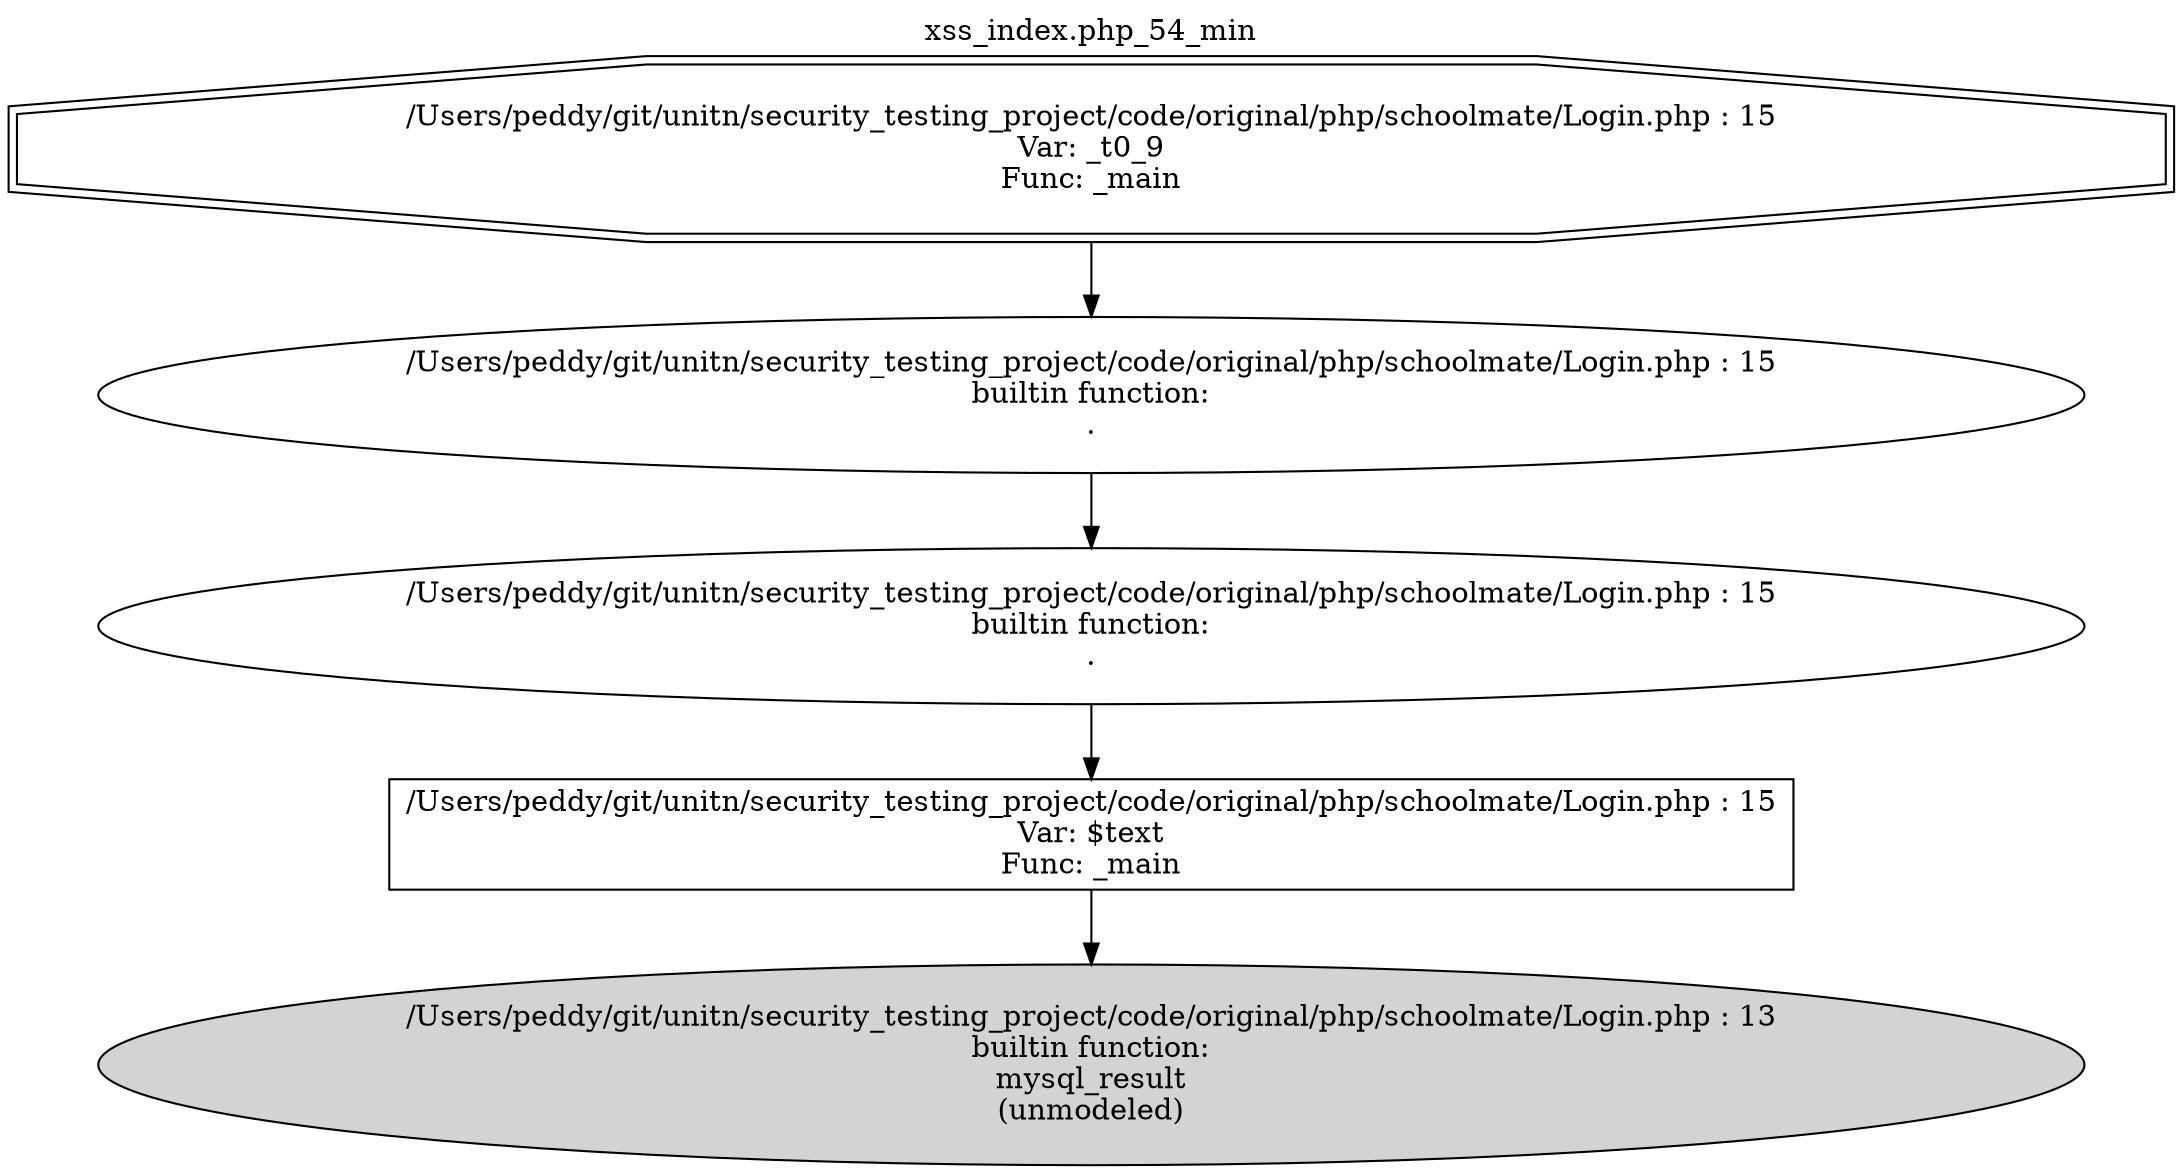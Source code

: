 digraph cfg {
  label="xss_index.php_54_min";
  labelloc=t;
  n1 [shape=doubleoctagon, label="/Users/peddy/git/unitn/security_testing_project/code/original/php/schoolmate/Login.php : 15\nVar: _t0_9\nFunc: _main\n"];
  n2 [shape=ellipse, label="/Users/peddy/git/unitn/security_testing_project/code/original/php/schoolmate/Login.php : 15\nbuiltin function:\n.\n"];
  n3 [shape=ellipse, label="/Users/peddy/git/unitn/security_testing_project/code/original/php/schoolmate/Login.php : 15\nbuiltin function:\n.\n"];
  n4 [shape=box, label="/Users/peddy/git/unitn/security_testing_project/code/original/php/schoolmate/Login.php : 15\nVar: $text\nFunc: _main\n"];
  n5 [shape=ellipse, label="/Users/peddy/git/unitn/security_testing_project/code/original/php/schoolmate/Login.php : 13\nbuiltin function:\nmysql_result\n(unmodeled)\n",style=filled];
  n1 -> n2;
  n2 -> n3;
  n3 -> n4;
  n4 -> n5;
}
